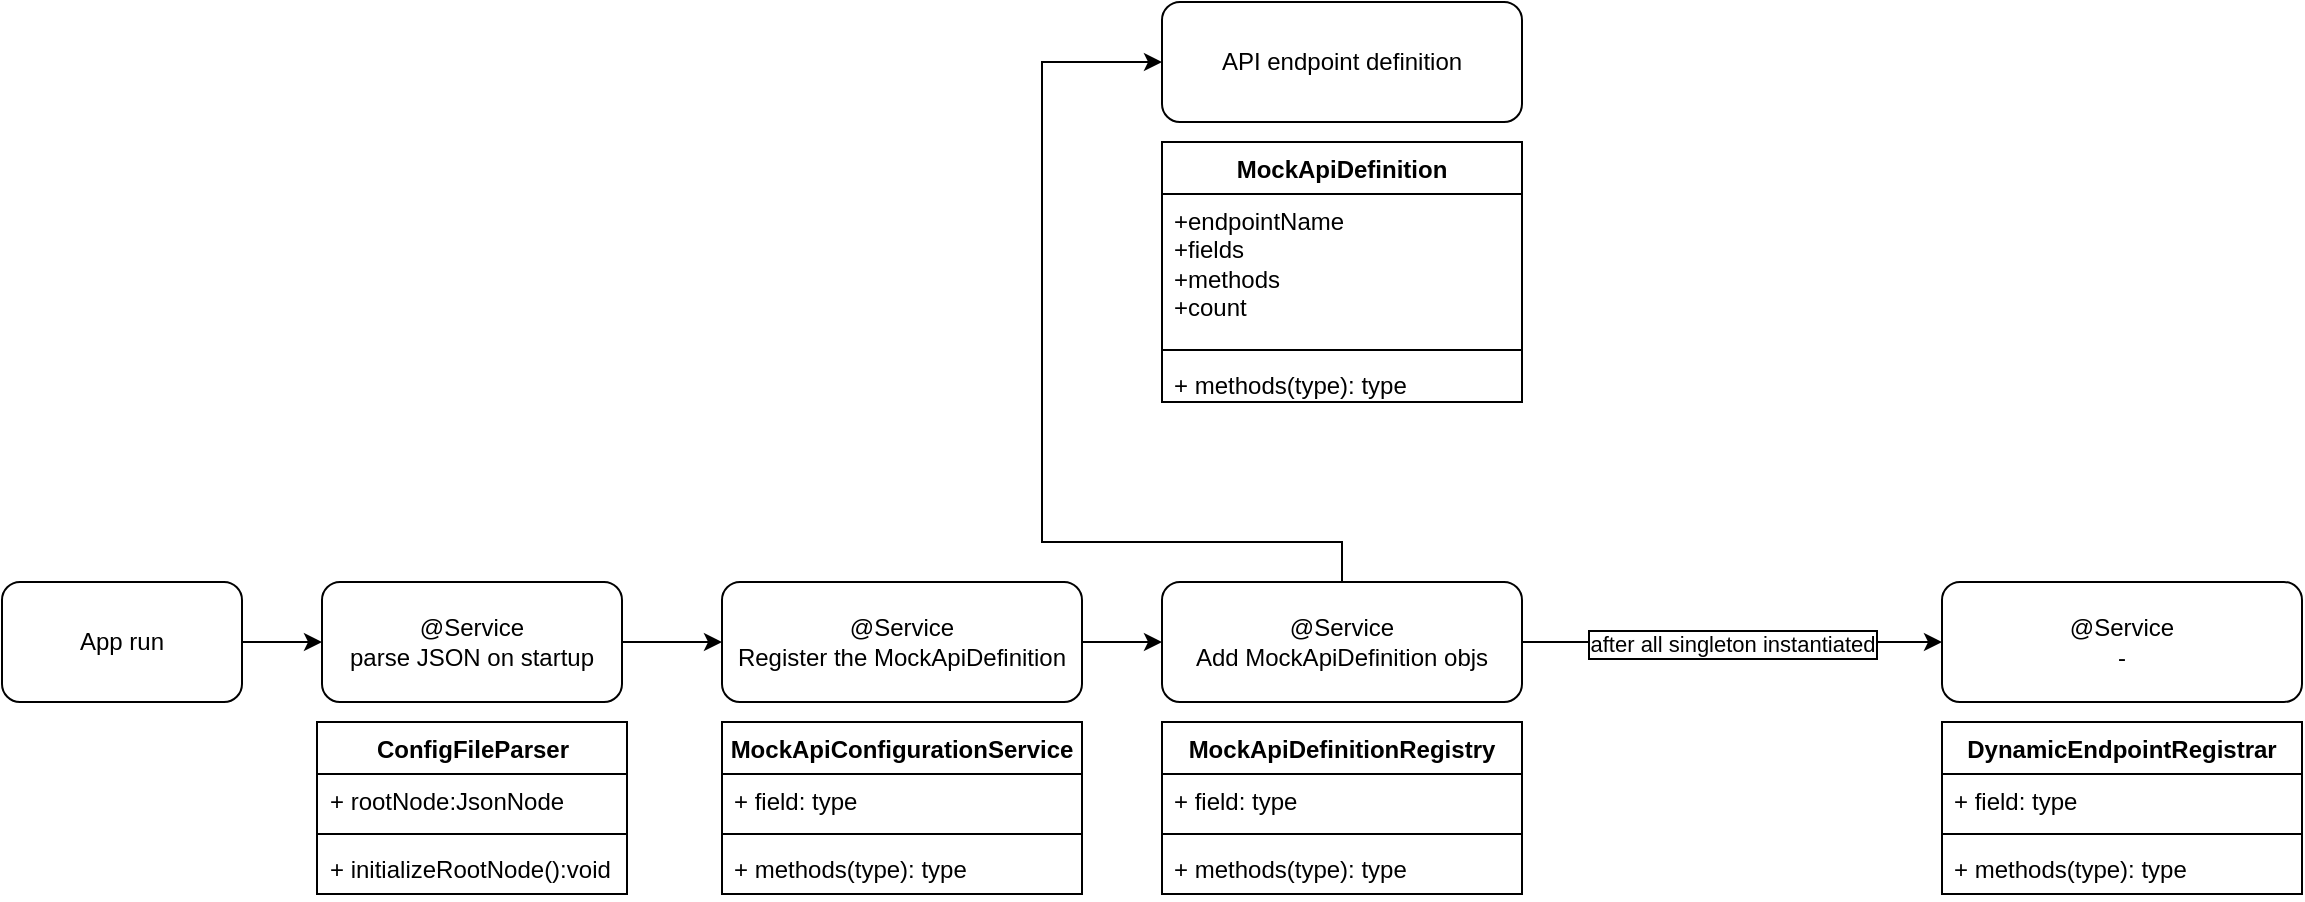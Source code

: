 <mxfile version="26.3.0" pages="2">
  <diagram name="Page-1" id="ehnMdi6YOhO8fn-H8tMS">
    <mxGraphModel dx="1181" dy="630" grid="1" gridSize="10" guides="1" tooltips="1" connect="1" arrows="1" fold="1" page="1" pageScale="1" pageWidth="850" pageHeight="1100" math="0" shadow="0">
      <root>
        <mxCell id="0" />
        <mxCell id="1" parent="0" />
        <mxCell id="LHeQ4JT0w883xaPkUK0x-9" value="" style="edgeStyle=orthogonalEdgeStyle;rounded=0;orthogonalLoop=1;jettySize=auto;html=1;" edge="1" parent="1" source="LHeQ4JT0w883xaPkUK0x-1" target="LHeQ4JT0w883xaPkUK0x-2">
          <mxGeometry relative="1" as="geometry" />
        </mxCell>
        <mxCell id="LHeQ4JT0w883xaPkUK0x-1" value="App run" style="rounded=1;whiteSpace=wrap;html=1;" vertex="1" parent="1">
          <mxGeometry x="40" y="540" width="120" height="60" as="geometry" />
        </mxCell>
        <mxCell id="fKpzA9TN9xGSt2rgFM7H-2" value="" style="edgeStyle=orthogonalEdgeStyle;rounded=0;orthogonalLoop=1;jettySize=auto;html=1;" edge="1" parent="1" source="LHeQ4JT0w883xaPkUK0x-2" target="fKpzA9TN9xGSt2rgFM7H-1">
          <mxGeometry relative="1" as="geometry" />
        </mxCell>
        <mxCell id="fKpzA9TN9xGSt2rgFM7H-8" value="" style="group" vertex="1" connectable="0" parent="1">
          <mxGeometry x="197.5" y="540" width="155" height="156" as="geometry" />
        </mxCell>
        <mxCell id="fKpzA9TN9xGSt2rgFM7H-13" value="" style="group" vertex="1" connectable="0" parent="fKpzA9TN9xGSt2rgFM7H-8">
          <mxGeometry width="155" height="156" as="geometry" />
        </mxCell>
        <mxCell id="LHeQ4JT0w883xaPkUK0x-2" value="&lt;div&gt;@Service&lt;/div&gt;parse JSON on startup" style="rounded=1;whiteSpace=wrap;html=1;" vertex="1" parent="fKpzA9TN9xGSt2rgFM7H-13">
          <mxGeometry x="2.5" width="150" height="60" as="geometry" />
        </mxCell>
        <mxCell id="LHeQ4JT0w883xaPkUK0x-3" value="ConfigFileParser" style="swimlane;fontStyle=1;align=center;verticalAlign=top;childLayout=stackLayout;horizontal=1;startSize=26;horizontalStack=0;resizeParent=1;resizeParentMax=0;resizeLast=0;collapsible=1;marginBottom=0;whiteSpace=wrap;html=1;" vertex="1" parent="fKpzA9TN9xGSt2rgFM7H-13">
          <mxGeometry y="70" width="155" height="86" as="geometry">
            <mxRectangle x="197.5" y="620" width="130" height="30" as="alternateBounds" />
          </mxGeometry>
        </mxCell>
        <mxCell id="LHeQ4JT0w883xaPkUK0x-4" value="+ rootNode:JsonNode&amp;nbsp;" style="text;strokeColor=none;fillColor=none;align=left;verticalAlign=top;spacingLeft=4;spacingRight=4;overflow=hidden;rotatable=0;points=[[0,0.5],[1,0.5]];portConstraint=eastwest;whiteSpace=wrap;html=1;" vertex="1" parent="LHeQ4JT0w883xaPkUK0x-3">
          <mxGeometry y="26" width="155" height="26" as="geometry" />
        </mxCell>
        <mxCell id="LHeQ4JT0w883xaPkUK0x-5" value="" style="line;strokeWidth=1;fillColor=none;align=left;verticalAlign=middle;spacingTop=-1;spacingLeft=3;spacingRight=3;rotatable=0;labelPosition=right;points=[];portConstraint=eastwest;strokeColor=inherit;" vertex="1" parent="LHeQ4JT0w883xaPkUK0x-3">
          <mxGeometry y="52" width="155" height="8" as="geometry" />
        </mxCell>
        <mxCell id="LHeQ4JT0w883xaPkUK0x-6" value="+&amp;nbsp;initializeRootNode():void" style="text;strokeColor=none;fillColor=none;align=left;verticalAlign=top;spacingLeft=4;spacingRight=4;overflow=hidden;rotatable=0;points=[[0,0.5],[1,0.5]];portConstraint=eastwest;whiteSpace=wrap;html=1;" vertex="1" parent="LHeQ4JT0w883xaPkUK0x-3">
          <mxGeometry y="60" width="155" height="26" as="geometry" />
        </mxCell>
        <mxCell id="fKpzA9TN9xGSt2rgFM7H-9" value="" style="group" vertex="1" connectable="0" parent="1">
          <mxGeometry x="400" y="540" width="180" height="156" as="geometry" />
        </mxCell>
        <mxCell id="fKpzA9TN9xGSt2rgFM7H-10" value="" style="group" vertex="1" connectable="0" parent="fKpzA9TN9xGSt2rgFM7H-9">
          <mxGeometry width="180" height="156" as="geometry" />
        </mxCell>
        <mxCell id="fKpzA9TN9xGSt2rgFM7H-12" value="" style="group" vertex="1" connectable="0" parent="fKpzA9TN9xGSt2rgFM7H-10">
          <mxGeometry width="180" height="156" as="geometry" />
        </mxCell>
        <mxCell id="fKpzA9TN9xGSt2rgFM7H-1" value="&lt;div&gt;@Service&lt;/div&gt;Register the&amp;nbsp;MockApiDefinition" style="rounded=1;whiteSpace=wrap;html=1;" vertex="1" parent="fKpzA9TN9xGSt2rgFM7H-12">
          <mxGeometry width="180" height="60" as="geometry" />
        </mxCell>
        <mxCell id="fKpzA9TN9xGSt2rgFM7H-4" value="MockApiConfigurationService" style="swimlane;fontStyle=1;align=center;verticalAlign=top;childLayout=stackLayout;horizontal=1;startSize=26;horizontalStack=0;resizeParent=1;resizeParentMax=0;resizeLast=0;collapsible=1;marginBottom=0;whiteSpace=wrap;html=1;" vertex="1" parent="fKpzA9TN9xGSt2rgFM7H-12">
          <mxGeometry y="70" width="180" height="86" as="geometry">
            <mxRectangle x="373.75" y="620" width="200" height="30" as="alternateBounds" />
          </mxGeometry>
        </mxCell>
        <mxCell id="fKpzA9TN9xGSt2rgFM7H-5" value="+ field: type" style="text;strokeColor=none;fillColor=none;align=left;verticalAlign=top;spacingLeft=4;spacingRight=4;overflow=hidden;rotatable=0;points=[[0,0.5],[1,0.5]];portConstraint=eastwest;whiteSpace=wrap;html=1;" vertex="1" parent="fKpzA9TN9xGSt2rgFM7H-4">
          <mxGeometry y="26" width="180" height="26" as="geometry" />
        </mxCell>
        <mxCell id="fKpzA9TN9xGSt2rgFM7H-6" value="" style="line;strokeWidth=1;fillColor=none;align=left;verticalAlign=middle;spacingTop=-1;spacingLeft=3;spacingRight=3;rotatable=0;labelPosition=right;points=[];portConstraint=eastwest;strokeColor=inherit;" vertex="1" parent="fKpzA9TN9xGSt2rgFM7H-4">
          <mxGeometry y="52" width="180" height="8" as="geometry" />
        </mxCell>
        <mxCell id="fKpzA9TN9xGSt2rgFM7H-7" value="+ methods(type): type" style="text;strokeColor=none;fillColor=none;align=left;verticalAlign=top;spacingLeft=4;spacingRight=4;overflow=hidden;rotatable=0;points=[[0,0.5],[1,0.5]];portConstraint=eastwest;whiteSpace=wrap;html=1;" vertex="1" parent="fKpzA9TN9xGSt2rgFM7H-4">
          <mxGeometry y="60" width="180" height="26" as="geometry" />
        </mxCell>
        <mxCell id="fKpzA9TN9xGSt2rgFM7H-14" value="" style="group" vertex="1" connectable="0" parent="1">
          <mxGeometry x="620" y="540" width="180" height="156" as="geometry" />
        </mxCell>
        <mxCell id="fKpzA9TN9xGSt2rgFM7H-15" value="" style="group" vertex="1" connectable="0" parent="fKpzA9TN9xGSt2rgFM7H-14">
          <mxGeometry width="180" height="156" as="geometry" />
        </mxCell>
        <mxCell id="fKpzA9TN9xGSt2rgFM7H-16" value="" style="group" vertex="1" connectable="0" parent="fKpzA9TN9xGSt2rgFM7H-15">
          <mxGeometry width="180" height="156" as="geometry" />
        </mxCell>
        <mxCell id="fKpzA9TN9xGSt2rgFM7H-33" value="after all singleton&lt;span style=&quot;color: light-dark(rgb(0, 0, 0), rgb(255, 255, 255));&quot;&gt;&amp;nbsp;instantiated&lt;/span&gt;" style="edgeStyle=orthogonalEdgeStyle;rounded=0;orthogonalLoop=1;jettySize=auto;html=1;exitX=1;exitY=0.5;exitDx=0;exitDy=0;labelBackgroundColor=default;labelBorderColor=default;" edge="1" parent="fKpzA9TN9xGSt2rgFM7H-16" source="fKpzA9TN9xGSt2rgFM7H-17">
          <mxGeometry relative="1" as="geometry">
            <mxPoint x="390" y="30" as="targetPoint" />
          </mxGeometry>
        </mxCell>
        <mxCell id="fKpzA9TN9xGSt2rgFM7H-17" value="&lt;div&gt;@Service&lt;/div&gt;Add MockApiDefinition objs" style="rounded=1;whiteSpace=wrap;html=1;" vertex="1" parent="fKpzA9TN9xGSt2rgFM7H-16">
          <mxGeometry width="180" height="60" as="geometry" />
        </mxCell>
        <mxCell id="fKpzA9TN9xGSt2rgFM7H-18" value="MockApiDefinitionRegistry" style="swimlane;fontStyle=1;align=center;verticalAlign=top;childLayout=stackLayout;horizontal=1;startSize=26;horizontalStack=0;resizeParent=1;resizeParentMax=0;resizeLast=0;collapsible=1;marginBottom=0;whiteSpace=wrap;html=1;" vertex="1" parent="fKpzA9TN9xGSt2rgFM7H-16">
          <mxGeometry y="70" width="180" height="86" as="geometry">
            <mxRectangle x="373.75" y="620" width="200" height="30" as="alternateBounds" />
          </mxGeometry>
        </mxCell>
        <mxCell id="fKpzA9TN9xGSt2rgFM7H-19" value="+ field: type" style="text;strokeColor=none;fillColor=none;align=left;verticalAlign=top;spacingLeft=4;spacingRight=4;overflow=hidden;rotatable=0;points=[[0,0.5],[1,0.5]];portConstraint=eastwest;whiteSpace=wrap;html=1;" vertex="1" parent="fKpzA9TN9xGSt2rgFM7H-18">
          <mxGeometry y="26" width="180" height="26" as="geometry" />
        </mxCell>
        <mxCell id="fKpzA9TN9xGSt2rgFM7H-20" value="" style="line;strokeWidth=1;fillColor=none;align=left;verticalAlign=middle;spacingTop=-1;spacingLeft=3;spacingRight=3;rotatable=0;labelPosition=right;points=[];portConstraint=eastwest;strokeColor=inherit;" vertex="1" parent="fKpzA9TN9xGSt2rgFM7H-18">
          <mxGeometry y="52" width="180" height="8" as="geometry" />
        </mxCell>
        <mxCell id="fKpzA9TN9xGSt2rgFM7H-21" value="+ methods(type): type" style="text;strokeColor=none;fillColor=none;align=left;verticalAlign=top;spacingLeft=4;spacingRight=4;overflow=hidden;rotatable=0;points=[[0,0.5],[1,0.5]];portConstraint=eastwest;whiteSpace=wrap;html=1;" vertex="1" parent="fKpzA9TN9xGSt2rgFM7H-18">
          <mxGeometry y="60" width="180" height="26" as="geometry" />
        </mxCell>
        <mxCell id="fKpzA9TN9xGSt2rgFM7H-22" style="edgeStyle=orthogonalEdgeStyle;rounded=0;orthogonalLoop=1;jettySize=auto;html=1;exitX=1;exitY=0.5;exitDx=0;exitDy=0;entryX=0;entryY=0.5;entryDx=0;entryDy=0;" edge="1" parent="1" source="fKpzA9TN9xGSt2rgFM7H-1" target="fKpzA9TN9xGSt2rgFM7H-17">
          <mxGeometry relative="1" as="geometry" />
        </mxCell>
        <mxCell id="fKpzA9TN9xGSt2rgFM7H-31" value="" style="group" vertex="1" connectable="0" parent="1">
          <mxGeometry x="620" y="250" width="200" height="200" as="geometry" />
        </mxCell>
        <mxCell id="fKpzA9TN9xGSt2rgFM7H-26" value="API endpoint definition" style="rounded=1;whiteSpace=wrap;html=1;" vertex="1" parent="fKpzA9TN9xGSt2rgFM7H-31">
          <mxGeometry width="180" height="60" as="geometry" />
        </mxCell>
        <mxCell id="fKpzA9TN9xGSt2rgFM7H-27" value="MockApiDefinition" style="swimlane;fontStyle=1;align=center;verticalAlign=top;childLayout=stackLayout;horizontal=1;startSize=26;horizontalStack=0;resizeParent=1;resizeParentMax=0;resizeLast=0;collapsible=1;marginBottom=0;whiteSpace=wrap;html=1;" vertex="1" parent="fKpzA9TN9xGSt2rgFM7H-31">
          <mxGeometry y="70" width="180" height="130" as="geometry">
            <mxRectangle y="70" width="200" height="30" as="alternateBounds" />
          </mxGeometry>
        </mxCell>
        <mxCell id="fKpzA9TN9xGSt2rgFM7H-28" value="&lt;div&gt;+endpointName&lt;/div&gt;&lt;div&gt;&lt;span style=&quot;background-color: transparent; color: light-dark(rgb(0, 0, 0), rgb(255, 255, 255));&quot;&gt;+fields&lt;/span&gt;&lt;/div&gt;&lt;div&gt;&lt;span style=&quot;background-color: transparent; color: light-dark(rgb(0, 0, 0), rgb(255, 255, 255));&quot;&gt;+methods&lt;/span&gt;&lt;/div&gt;&lt;div&gt;&lt;span style=&quot;background-color: transparent; color: light-dark(rgb(0, 0, 0), rgb(255, 255, 255));&quot;&gt;+count&lt;/span&gt;&lt;/div&gt;" style="text;strokeColor=none;fillColor=none;align=left;verticalAlign=top;spacingLeft=4;spacingRight=4;overflow=hidden;rotatable=0;points=[[0,0.5],[1,0.5]];portConstraint=eastwest;whiteSpace=wrap;html=1;" vertex="1" parent="fKpzA9TN9xGSt2rgFM7H-27">
          <mxGeometry y="26" width="180" height="74" as="geometry" />
        </mxCell>
        <mxCell id="fKpzA9TN9xGSt2rgFM7H-29" value="" style="line;strokeWidth=1;fillColor=none;align=left;verticalAlign=middle;spacingTop=-1;spacingLeft=3;spacingRight=3;rotatable=0;labelPosition=right;points=[];portConstraint=eastwest;strokeColor=inherit;" vertex="1" parent="fKpzA9TN9xGSt2rgFM7H-27">
          <mxGeometry y="100" width="180" height="8" as="geometry" />
        </mxCell>
        <mxCell id="fKpzA9TN9xGSt2rgFM7H-30" value="+ methods(type): type" style="text;strokeColor=none;fillColor=none;align=left;verticalAlign=top;spacingLeft=4;spacingRight=4;overflow=hidden;rotatable=0;points=[[0,0.5],[1,0.5]];portConstraint=eastwest;whiteSpace=wrap;html=1;" vertex="1" parent="fKpzA9TN9xGSt2rgFM7H-27">
          <mxGeometry y="108" width="180" height="22" as="geometry" />
        </mxCell>
        <mxCell id="fKpzA9TN9xGSt2rgFM7H-32" style="edgeStyle=orthogonalEdgeStyle;rounded=0;orthogonalLoop=1;jettySize=auto;html=1;entryX=0;entryY=0.5;entryDx=0;entryDy=0;exitX=0.5;exitY=0;exitDx=0;exitDy=0;" edge="1" parent="1" source="fKpzA9TN9xGSt2rgFM7H-17" target="fKpzA9TN9xGSt2rgFM7H-26">
          <mxGeometry relative="1" as="geometry">
            <mxPoint x="710" y="530" as="sourcePoint" />
            <Array as="points">
              <mxPoint x="710" y="520" />
              <mxPoint x="560" y="520" />
              <mxPoint x="560" y="280" />
            </Array>
          </mxGeometry>
        </mxCell>
        <mxCell id="fKpzA9TN9xGSt2rgFM7H-34" value="" style="group" vertex="1" connectable="0" parent="1">
          <mxGeometry x="1010" y="540" width="180" height="156" as="geometry" />
        </mxCell>
        <mxCell id="fKpzA9TN9xGSt2rgFM7H-35" value="" style="group" vertex="1" connectable="0" parent="fKpzA9TN9xGSt2rgFM7H-34">
          <mxGeometry width="180" height="156" as="geometry" />
        </mxCell>
        <mxCell id="fKpzA9TN9xGSt2rgFM7H-36" value="" style="group" vertex="1" connectable="0" parent="fKpzA9TN9xGSt2rgFM7H-35">
          <mxGeometry width="180" height="156" as="geometry" />
        </mxCell>
        <mxCell id="fKpzA9TN9xGSt2rgFM7H-38" value="&lt;div&gt;@Service&lt;/div&gt;-" style="rounded=1;whiteSpace=wrap;html=1;" vertex="1" parent="fKpzA9TN9xGSt2rgFM7H-36">
          <mxGeometry width="180" height="60" as="geometry" />
        </mxCell>
        <mxCell id="fKpzA9TN9xGSt2rgFM7H-39" value="DynamicEndpointRegistrar" style="swimlane;fontStyle=1;align=center;verticalAlign=top;childLayout=stackLayout;horizontal=1;startSize=26;horizontalStack=0;resizeParent=1;resizeParentMax=0;resizeLast=0;collapsible=1;marginBottom=0;whiteSpace=wrap;html=1;" vertex="1" parent="fKpzA9TN9xGSt2rgFM7H-36">
          <mxGeometry y="70" width="180" height="86" as="geometry">
            <mxRectangle x="373.75" y="620" width="200" height="30" as="alternateBounds" />
          </mxGeometry>
        </mxCell>
        <mxCell id="fKpzA9TN9xGSt2rgFM7H-40" value="+ field: type" style="text;strokeColor=none;fillColor=none;align=left;verticalAlign=top;spacingLeft=4;spacingRight=4;overflow=hidden;rotatable=0;points=[[0,0.5],[1,0.5]];portConstraint=eastwest;whiteSpace=wrap;html=1;" vertex="1" parent="fKpzA9TN9xGSt2rgFM7H-39">
          <mxGeometry y="26" width="180" height="26" as="geometry" />
        </mxCell>
        <mxCell id="fKpzA9TN9xGSt2rgFM7H-41" value="" style="line;strokeWidth=1;fillColor=none;align=left;verticalAlign=middle;spacingTop=-1;spacingLeft=3;spacingRight=3;rotatable=0;labelPosition=right;points=[];portConstraint=eastwest;strokeColor=inherit;" vertex="1" parent="fKpzA9TN9xGSt2rgFM7H-39">
          <mxGeometry y="52" width="180" height="8" as="geometry" />
        </mxCell>
        <mxCell id="fKpzA9TN9xGSt2rgFM7H-42" value="+ methods(type): type" style="text;strokeColor=none;fillColor=none;align=left;verticalAlign=top;spacingLeft=4;spacingRight=4;overflow=hidden;rotatable=0;points=[[0,0.5],[1,0.5]];portConstraint=eastwest;whiteSpace=wrap;html=1;" vertex="1" parent="fKpzA9TN9xGSt2rgFM7H-39">
          <mxGeometry y="60" width="180" height="26" as="geometry" />
        </mxCell>
      </root>
    </mxGraphModel>
  </diagram>
  <diagram id="CbNurEv1fSsiLrddjY35" name="Page-2">
    <mxGraphModel grid="1" page="1" gridSize="10" guides="1" tooltips="1" connect="1" arrows="1" fold="1" pageScale="1" pageWidth="850" pageHeight="1100" math="0" shadow="0">
      <root>
        <mxCell id="0" />
        <mxCell id="1" parent="0" />
      </root>
    </mxGraphModel>
  </diagram>
</mxfile>
